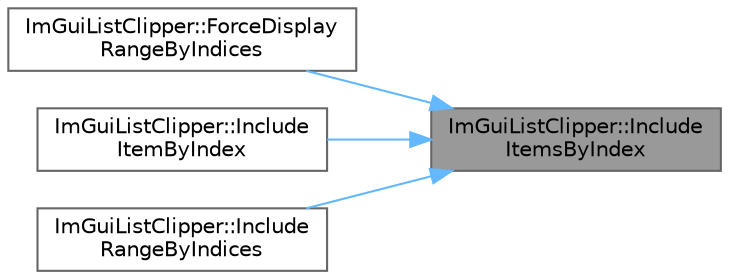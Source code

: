 digraph "ImGuiListClipper::IncludeItemsByIndex"
{
 // LATEX_PDF_SIZE
  bgcolor="transparent";
  edge [fontname=Helvetica,fontsize=10,labelfontname=Helvetica,labelfontsize=10];
  node [fontname=Helvetica,fontsize=10,shape=box,height=0.2,width=0.4];
  rankdir="RL";
  Node1 [id="Node000001",label="ImGuiListClipper::Include\lItemsByIndex",height=0.2,width=0.4,color="gray40", fillcolor="grey60", style="filled", fontcolor="black",tooltip=" "];
  Node1 -> Node2 [id="edge1_Node000001_Node000002",dir="back",color="steelblue1",style="solid",tooltip=" "];
  Node2 [id="Node000002",label="ImGuiListClipper::ForceDisplay\lRangeByIndices",height=0.2,width=0.4,color="grey40", fillcolor="white", style="filled",URL="$struct_im_gui_list_clipper.html#a2363fd5ddd1cabfc50080ada65ff8916",tooltip=" "];
  Node1 -> Node3 [id="edge2_Node000001_Node000003",dir="back",color="steelblue1",style="solid",tooltip=" "];
  Node3 [id="Node000003",label="ImGuiListClipper::Include\lItemByIndex",height=0.2,width=0.4,color="grey40", fillcolor="white", style="filled",URL="$struct_im_gui_list_clipper.html#a37f10ca5da7a7503866059006b6c76c1",tooltip=" "];
  Node1 -> Node4 [id="edge3_Node000001_Node000004",dir="back",color="steelblue1",style="solid",tooltip=" "];
  Node4 [id="Node000004",label="ImGuiListClipper::Include\lRangeByIndices",height=0.2,width=0.4,color="grey40", fillcolor="white", style="filled",URL="$struct_im_gui_list_clipper.html#a7413ddbaa573fed143c8ca33dd4c9077",tooltip=" "];
}
